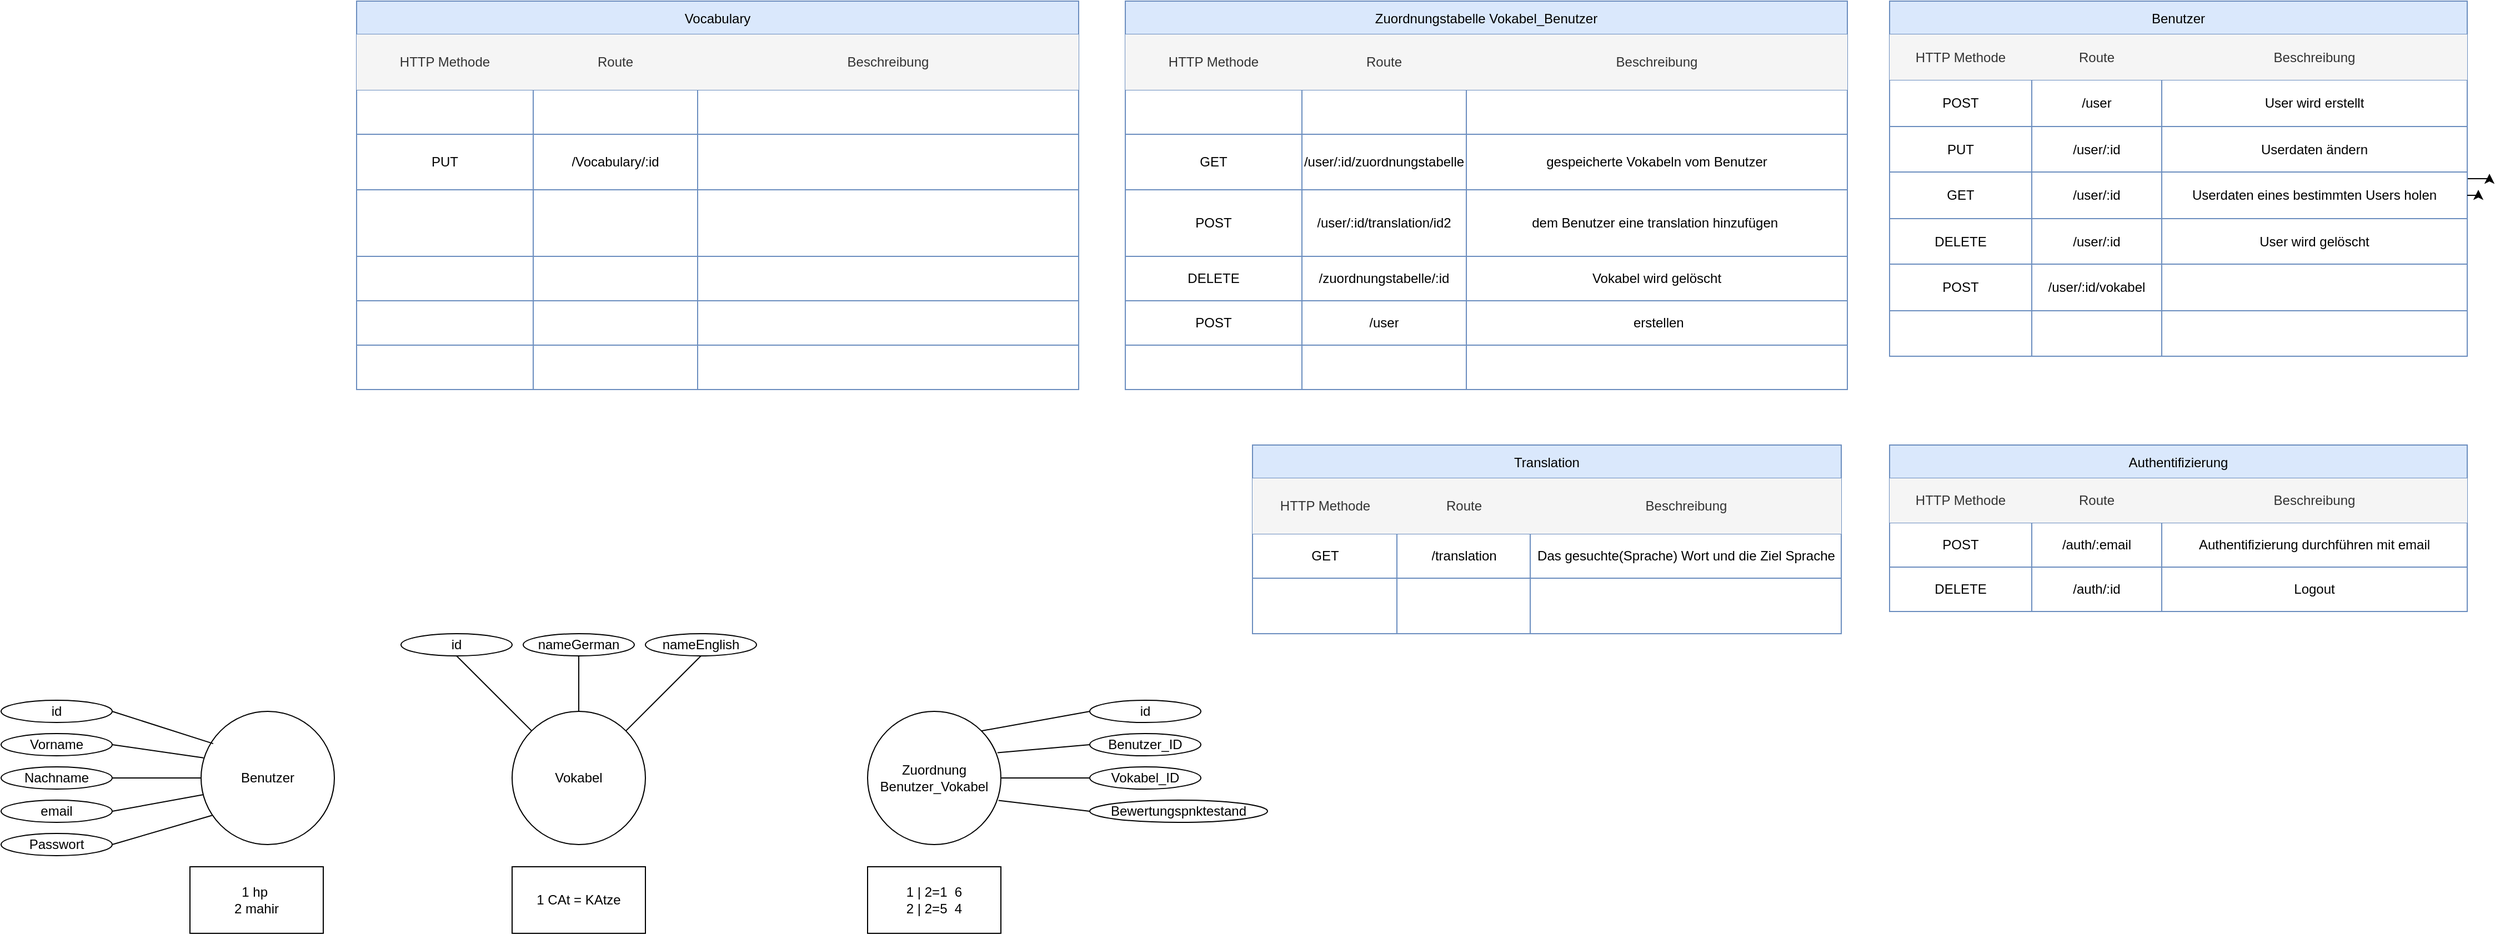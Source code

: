 <mxfile version="15.9.6" type="github"><diagram id="N6lsiD8oopJrpO06N1Q2" name="Page-1"><mxGraphModel dx="2934" dy="719" grid="1" gridSize="10" guides="1" tooltips="1" connect="1" arrows="1" fold="1" page="1" pageScale="1" pageWidth="827" pageHeight="1169" math="0" shadow="0"><root><mxCell id="0"/><mxCell id="1" parent="0"/><mxCell id="SOVXefjvVhWVXNpoaT12-111" style="edgeStyle=orthogonalEdgeStyle;rounded=0;orthogonalLoop=1;jettySize=auto;html=1;" edge="1" parent="1" source="SOVXefjvVhWVXNpoaT12-18"><mxGeometry relative="1" as="geometry"><mxPoint x="700" y="395" as="targetPoint"/></mxGeometry></mxCell><mxCell id="SOVXefjvVhWVXNpoaT12-18" value="Benutzer" style="shape=table;startSize=30;container=1;collapsible=0;childLayout=tableLayout;fillColor=#dae8fc;strokeColor=#6c8ebf;" vertex="1" parent="1"><mxGeometry x="160" y="240" width="520" height="320" as="geometry"/></mxCell><mxCell id="SOVXefjvVhWVXNpoaT12-19" value="" style="shape=partialRectangle;collapsible=0;dropTarget=0;pointerEvents=0;fillColor=none;top=0;left=0;bottom=0;right=0;points=[[0,0.5],[1,0.5]];portConstraint=eastwest;" vertex="1" parent="SOVXefjvVhWVXNpoaT12-18"><mxGeometry y="30" width="520" height="41" as="geometry"/></mxCell><mxCell id="SOVXefjvVhWVXNpoaT12-20" value="HTTP Methode" style="shape=partialRectangle;html=1;whiteSpace=wrap;connectable=0;overflow=hidden;fillColor=#f5f5f5;top=0;left=0;bottom=0;right=0;pointerEvents=1;fontColor=#333333;strokeColor=#666666;" vertex="1" parent="SOVXefjvVhWVXNpoaT12-19"><mxGeometry width="128" height="41" as="geometry"><mxRectangle width="128" height="41" as="alternateBounds"/></mxGeometry></mxCell><mxCell id="SOVXefjvVhWVXNpoaT12-21" value="Route" style="shape=partialRectangle;html=1;whiteSpace=wrap;connectable=0;overflow=hidden;fillColor=#f5f5f5;top=0;left=0;bottom=0;right=0;pointerEvents=1;fontColor=#333333;strokeColor=#666666;" vertex="1" parent="SOVXefjvVhWVXNpoaT12-19"><mxGeometry x="128" width="117" height="41" as="geometry"><mxRectangle width="117" height="41" as="alternateBounds"/></mxGeometry></mxCell><mxCell id="SOVXefjvVhWVXNpoaT12-22" value="Beschreibung" style="shape=partialRectangle;html=1;whiteSpace=wrap;connectable=0;overflow=hidden;fillColor=#f5f5f5;top=0;left=0;bottom=0;right=0;pointerEvents=1;fontColor=#333333;strokeColor=#666666;" vertex="1" parent="SOVXefjvVhWVXNpoaT12-19"><mxGeometry x="245" width="275" height="41" as="geometry"><mxRectangle width="275" height="41" as="alternateBounds"/></mxGeometry></mxCell><mxCell id="SOVXefjvVhWVXNpoaT12-23" value="" style="shape=partialRectangle;collapsible=0;dropTarget=0;pointerEvents=0;fillColor=none;top=0;left=0;bottom=0;right=0;points=[[0,0.5],[1,0.5]];portConstraint=eastwest;" vertex="1" parent="SOVXefjvVhWVXNpoaT12-18"><mxGeometry y="71" width="520" height="42" as="geometry"/></mxCell><mxCell id="SOVXefjvVhWVXNpoaT12-24" value="POST" style="shape=partialRectangle;html=1;whiteSpace=wrap;connectable=0;overflow=hidden;fillColor=none;top=0;left=0;bottom=0;right=0;pointerEvents=1;" vertex="1" parent="SOVXefjvVhWVXNpoaT12-23"><mxGeometry width="128" height="42" as="geometry"><mxRectangle width="128" height="42" as="alternateBounds"/></mxGeometry></mxCell><mxCell id="SOVXefjvVhWVXNpoaT12-25" value="/user" style="shape=partialRectangle;html=1;whiteSpace=wrap;connectable=0;overflow=hidden;fillColor=none;top=0;left=0;bottom=0;right=0;pointerEvents=1;" vertex="1" parent="SOVXefjvVhWVXNpoaT12-23"><mxGeometry x="128" width="117" height="42" as="geometry"><mxRectangle width="117" height="42" as="alternateBounds"/></mxGeometry></mxCell><mxCell id="SOVXefjvVhWVXNpoaT12-26" value="User wird erstellt" style="shape=partialRectangle;html=1;whiteSpace=wrap;connectable=0;overflow=hidden;fillColor=none;top=0;left=0;bottom=0;right=0;pointerEvents=1;" vertex="1" parent="SOVXefjvVhWVXNpoaT12-23"><mxGeometry x="245" width="275" height="42" as="geometry"><mxRectangle width="275" height="42" as="alternateBounds"/></mxGeometry></mxCell><mxCell id="SOVXefjvVhWVXNpoaT12-27" value="" style="shape=partialRectangle;collapsible=0;dropTarget=0;pointerEvents=0;fillColor=none;top=0;left=0;bottom=0;right=0;points=[[0,0.5],[1,0.5]];portConstraint=eastwest;" vertex="1" parent="SOVXefjvVhWVXNpoaT12-18"><mxGeometry y="113" width="520" height="41" as="geometry"/></mxCell><mxCell id="SOVXefjvVhWVXNpoaT12-28" value="PUT" style="shape=partialRectangle;html=1;whiteSpace=wrap;connectable=0;overflow=hidden;fillColor=none;top=0;left=0;bottom=0;right=0;pointerEvents=1;" vertex="1" parent="SOVXefjvVhWVXNpoaT12-27"><mxGeometry width="128" height="41" as="geometry"><mxRectangle width="128" height="41" as="alternateBounds"/></mxGeometry></mxCell><mxCell id="SOVXefjvVhWVXNpoaT12-29" value="/user/:id" style="shape=partialRectangle;html=1;whiteSpace=wrap;connectable=0;overflow=hidden;fillColor=none;top=0;left=0;bottom=0;right=0;pointerEvents=1;" vertex="1" parent="SOVXefjvVhWVXNpoaT12-27"><mxGeometry x="128" width="117" height="41" as="geometry"><mxRectangle width="117" height="41" as="alternateBounds"/></mxGeometry></mxCell><mxCell id="SOVXefjvVhWVXNpoaT12-30" value="Userdaten ändern" style="shape=partialRectangle;html=1;whiteSpace=wrap;connectable=0;overflow=hidden;fillColor=none;top=0;left=0;bottom=0;right=0;pointerEvents=1;" vertex="1" parent="SOVXefjvVhWVXNpoaT12-27"><mxGeometry x="245" width="275" height="41" as="geometry"><mxRectangle width="275" height="41" as="alternateBounds"/></mxGeometry></mxCell><mxCell id="SOVXefjvVhWVXNpoaT12-31" value="" style="shape=partialRectangle;collapsible=0;dropTarget=0;pointerEvents=0;fillColor=none;top=0;left=0;bottom=0;right=0;points=[[0,0.5],[1,0.5]];portConstraint=eastwest;" vertex="1" parent="SOVXefjvVhWVXNpoaT12-18"><mxGeometry y="154" width="520" height="42" as="geometry"/></mxCell><mxCell id="SOVXefjvVhWVXNpoaT12-32" value="GET" style="shape=partialRectangle;html=1;whiteSpace=wrap;connectable=0;overflow=hidden;fillColor=none;top=0;left=0;bottom=0;right=0;pointerEvents=1;" vertex="1" parent="SOVXefjvVhWVXNpoaT12-31"><mxGeometry width="128" height="42" as="geometry"><mxRectangle width="128" height="42" as="alternateBounds"/></mxGeometry></mxCell><mxCell id="SOVXefjvVhWVXNpoaT12-33" value="/user/:id" style="shape=partialRectangle;html=1;whiteSpace=wrap;connectable=0;overflow=hidden;fillColor=none;top=0;left=0;bottom=0;right=0;pointerEvents=1;" vertex="1" parent="SOVXefjvVhWVXNpoaT12-31"><mxGeometry x="128" width="117" height="42" as="geometry"><mxRectangle width="117" height="42" as="alternateBounds"/></mxGeometry></mxCell><mxCell id="SOVXefjvVhWVXNpoaT12-34" value="Userdaten eines bestimmten Users holen" style="shape=partialRectangle;html=1;whiteSpace=wrap;connectable=0;overflow=hidden;fillColor=none;top=0;left=0;bottom=0;right=0;pointerEvents=1;" vertex="1" parent="SOVXefjvVhWVXNpoaT12-31"><mxGeometry x="245" width="275" height="42" as="geometry"><mxRectangle width="275" height="42" as="alternateBounds"/></mxGeometry></mxCell><mxCell id="SOVXefjvVhWVXNpoaT12-35" value="" style="shape=partialRectangle;collapsible=0;dropTarget=0;pointerEvents=0;fillColor=none;top=0;left=0;bottom=0;right=0;points=[[0,0.5],[1,0.5]];portConstraint=eastwest;" vertex="1" parent="SOVXefjvVhWVXNpoaT12-18"><mxGeometry y="196" width="520" height="41" as="geometry"/></mxCell><mxCell id="SOVXefjvVhWVXNpoaT12-36" value="DELETE" style="shape=partialRectangle;html=1;whiteSpace=wrap;connectable=0;overflow=hidden;fillColor=none;top=0;left=0;bottom=0;right=0;pointerEvents=1;" vertex="1" parent="SOVXefjvVhWVXNpoaT12-35"><mxGeometry width="128" height="41" as="geometry"><mxRectangle width="128" height="41" as="alternateBounds"/></mxGeometry></mxCell><mxCell id="SOVXefjvVhWVXNpoaT12-37" value="/user/:id" style="shape=partialRectangle;html=1;whiteSpace=wrap;connectable=0;overflow=hidden;fillColor=none;top=0;left=0;bottom=0;right=0;pointerEvents=1;" vertex="1" parent="SOVXefjvVhWVXNpoaT12-35"><mxGeometry x="128" width="117" height="41" as="geometry"><mxRectangle width="117" height="41" as="alternateBounds"/></mxGeometry></mxCell><mxCell id="SOVXefjvVhWVXNpoaT12-38" value="User wird gelöscht" style="shape=partialRectangle;html=1;whiteSpace=wrap;connectable=0;overflow=hidden;fillColor=none;top=0;left=0;bottom=0;right=0;pointerEvents=1;" vertex="1" parent="SOVXefjvVhWVXNpoaT12-35"><mxGeometry x="245" width="275" height="41" as="geometry"><mxRectangle width="275" height="41" as="alternateBounds"/></mxGeometry></mxCell><mxCell id="SOVXefjvVhWVXNpoaT12-39" value="" style="shape=partialRectangle;collapsible=0;dropTarget=0;pointerEvents=0;fillColor=none;top=0;left=0;bottom=0;right=0;points=[[0,0.5],[1,0.5]];portConstraint=eastwest;" vertex="1" parent="SOVXefjvVhWVXNpoaT12-18"><mxGeometry y="237" width="520" height="42" as="geometry"/></mxCell><mxCell id="SOVXefjvVhWVXNpoaT12-40" value="POST" style="shape=partialRectangle;html=1;whiteSpace=wrap;connectable=0;overflow=hidden;fillColor=none;top=0;left=0;bottom=0;right=0;pointerEvents=1;" vertex="1" parent="SOVXefjvVhWVXNpoaT12-39"><mxGeometry width="128" height="42" as="geometry"><mxRectangle width="128" height="42" as="alternateBounds"/></mxGeometry></mxCell><mxCell id="SOVXefjvVhWVXNpoaT12-41" value="/user/:id/vokabel" style="shape=partialRectangle;html=1;whiteSpace=wrap;connectable=0;overflow=hidden;fillColor=none;top=0;left=0;bottom=0;right=0;pointerEvents=1;" vertex="1" parent="SOVXefjvVhWVXNpoaT12-39"><mxGeometry x="128" width="117" height="42" as="geometry"><mxRectangle width="117" height="42" as="alternateBounds"/></mxGeometry></mxCell><mxCell id="SOVXefjvVhWVXNpoaT12-42" value="" style="shape=partialRectangle;html=1;whiteSpace=wrap;connectable=0;overflow=hidden;fillColor=none;top=0;left=0;bottom=0;right=0;pointerEvents=1;" vertex="1" parent="SOVXefjvVhWVXNpoaT12-39"><mxGeometry x="245" width="275" height="42" as="geometry"><mxRectangle width="275" height="42" as="alternateBounds"/></mxGeometry></mxCell><mxCell id="SOVXefjvVhWVXNpoaT12-43" style="shape=partialRectangle;collapsible=0;dropTarget=0;pointerEvents=0;fillColor=none;top=0;left=0;bottom=0;right=0;points=[[0,0.5],[1,0.5]];portConstraint=eastwest;" vertex="1" parent="SOVXefjvVhWVXNpoaT12-18"><mxGeometry y="279" width="520" height="41" as="geometry"/></mxCell><mxCell id="SOVXefjvVhWVXNpoaT12-44" style="shape=partialRectangle;html=1;whiteSpace=wrap;connectable=0;overflow=hidden;fillColor=none;top=0;left=0;bottom=0;right=0;pointerEvents=1;" vertex="1" parent="SOVXefjvVhWVXNpoaT12-43"><mxGeometry width="128" height="41" as="geometry"><mxRectangle width="128" height="41" as="alternateBounds"/></mxGeometry></mxCell><mxCell id="SOVXefjvVhWVXNpoaT12-45" style="shape=partialRectangle;html=1;whiteSpace=wrap;connectable=0;overflow=hidden;fillColor=none;top=0;left=0;bottom=0;right=0;pointerEvents=1;" vertex="1" parent="SOVXefjvVhWVXNpoaT12-43"><mxGeometry x="128" width="117" height="41" as="geometry"><mxRectangle width="117" height="41" as="alternateBounds"/></mxGeometry></mxCell><mxCell id="SOVXefjvVhWVXNpoaT12-46" style="shape=partialRectangle;html=1;whiteSpace=wrap;connectable=0;overflow=hidden;fillColor=none;top=0;left=0;bottom=0;right=0;pointerEvents=1;" vertex="1" parent="SOVXefjvVhWVXNpoaT12-43"><mxGeometry x="245" width="275" height="41" as="geometry"><mxRectangle width="275" height="41" as="alternateBounds"/></mxGeometry></mxCell><mxCell id="SOVXefjvVhWVXNpoaT12-110" style="edgeStyle=orthogonalEdgeStyle;rounded=0;orthogonalLoop=1;jettySize=auto;html=1;exitX=1;exitY=0.5;exitDx=0;exitDy=0;" edge="1" parent="SOVXefjvVhWVXNpoaT12-18" source="SOVXefjvVhWVXNpoaT12-31"><mxGeometry relative="1" as="geometry"><mxPoint x="530" y="170" as="targetPoint"/></mxGeometry></mxCell><mxCell id="SOVXefjvVhWVXNpoaT12-47" value="Zuordnungstabelle Vokabel_Benutzer" style="shape=table;startSize=30;container=1;collapsible=0;childLayout=tableLayout;fillColor=#dae8fc;strokeColor=#6c8ebf;" vertex="1" parent="1"><mxGeometry x="-528" y="240" width="650" height="350" as="geometry"/></mxCell><mxCell id="SOVXefjvVhWVXNpoaT12-48" value="" style="shape=partialRectangle;collapsible=0;dropTarget=0;pointerEvents=0;fillColor=none;top=0;left=0;bottom=0;right=0;points=[[0,0.5],[1,0.5]];portConstraint=eastwest;" vertex="1" parent="SOVXefjvVhWVXNpoaT12-47"><mxGeometry y="30" width="650" height="50" as="geometry"/></mxCell><mxCell id="SOVXefjvVhWVXNpoaT12-49" value="HTTP Methode" style="shape=partialRectangle;html=1;whiteSpace=wrap;connectable=0;overflow=hidden;fillColor=#f5f5f5;top=0;left=0;bottom=0;right=0;pointerEvents=1;fontColor=#333333;strokeColor=#666666;" vertex="1" parent="SOVXefjvVhWVXNpoaT12-48"><mxGeometry width="159" height="50" as="geometry"><mxRectangle width="159" height="50" as="alternateBounds"/></mxGeometry></mxCell><mxCell id="SOVXefjvVhWVXNpoaT12-50" value="Route" style="shape=partialRectangle;html=1;whiteSpace=wrap;connectable=0;overflow=hidden;fillColor=#f5f5f5;top=0;left=0;bottom=0;right=0;pointerEvents=1;fontColor=#333333;strokeColor=#666666;" vertex="1" parent="SOVXefjvVhWVXNpoaT12-48"><mxGeometry x="159" width="148" height="50" as="geometry"><mxRectangle width="148" height="50" as="alternateBounds"/></mxGeometry></mxCell><mxCell id="SOVXefjvVhWVXNpoaT12-51" value="Beschreibung" style="shape=partialRectangle;html=1;whiteSpace=wrap;connectable=0;overflow=hidden;fillColor=#f5f5f5;top=0;left=0;bottom=0;right=0;pointerEvents=1;fontColor=#333333;strokeColor=#666666;" vertex="1" parent="SOVXefjvVhWVXNpoaT12-48"><mxGeometry x="307" width="343" height="50" as="geometry"><mxRectangle width="343" height="50" as="alternateBounds"/></mxGeometry></mxCell><mxCell id="SOVXefjvVhWVXNpoaT12-52" value="" style="shape=partialRectangle;collapsible=0;dropTarget=0;pointerEvents=0;fillColor=none;top=0;left=0;bottom=0;right=0;points=[[0,0.5],[1,0.5]];portConstraint=eastwest;" vertex="1" parent="SOVXefjvVhWVXNpoaT12-47"><mxGeometry y="80" width="650" height="40" as="geometry"/></mxCell><mxCell id="SOVXefjvVhWVXNpoaT12-53" value="" style="shape=partialRectangle;html=1;whiteSpace=wrap;connectable=0;overflow=hidden;fillColor=none;top=0;left=0;bottom=0;right=0;pointerEvents=1;" vertex="1" parent="SOVXefjvVhWVXNpoaT12-52"><mxGeometry width="159" height="40" as="geometry"><mxRectangle width="159" height="40" as="alternateBounds"/></mxGeometry></mxCell><mxCell id="SOVXefjvVhWVXNpoaT12-54" value="" style="shape=partialRectangle;html=1;whiteSpace=wrap;connectable=0;overflow=hidden;fillColor=none;top=0;left=0;bottom=0;right=0;pointerEvents=1;" vertex="1" parent="SOVXefjvVhWVXNpoaT12-52"><mxGeometry x="159" width="148" height="40" as="geometry"><mxRectangle width="148" height="40" as="alternateBounds"/></mxGeometry></mxCell><mxCell id="SOVXefjvVhWVXNpoaT12-55" value="" style="shape=partialRectangle;html=1;whiteSpace=wrap;connectable=0;overflow=hidden;fillColor=none;top=0;left=0;bottom=0;right=0;pointerEvents=1;" vertex="1" parent="SOVXefjvVhWVXNpoaT12-52"><mxGeometry x="307" width="343" height="40" as="geometry"><mxRectangle width="343" height="40" as="alternateBounds"/></mxGeometry></mxCell><mxCell id="SOVXefjvVhWVXNpoaT12-56" value="" style="shape=partialRectangle;collapsible=0;dropTarget=0;pointerEvents=0;fillColor=none;top=0;left=0;bottom=0;right=0;points=[[0,0.5],[1,0.5]];portConstraint=eastwest;" vertex="1" parent="SOVXefjvVhWVXNpoaT12-47"><mxGeometry y="120" width="650" height="50" as="geometry"/></mxCell><mxCell id="SOVXefjvVhWVXNpoaT12-57" value="GET" style="shape=partialRectangle;html=1;whiteSpace=wrap;connectable=0;overflow=hidden;fillColor=none;top=0;left=0;bottom=0;right=0;pointerEvents=1;" vertex="1" parent="SOVXefjvVhWVXNpoaT12-56"><mxGeometry width="159" height="50" as="geometry"><mxRectangle width="159" height="50" as="alternateBounds"/></mxGeometry></mxCell><mxCell id="SOVXefjvVhWVXNpoaT12-58" value="/user/:id/zuordnungstabelle" style="shape=partialRectangle;html=1;whiteSpace=wrap;connectable=0;overflow=hidden;fillColor=none;top=0;left=0;bottom=0;right=0;pointerEvents=1;" vertex="1" parent="SOVXefjvVhWVXNpoaT12-56"><mxGeometry x="159" width="148" height="50" as="geometry"><mxRectangle width="148" height="50" as="alternateBounds"/></mxGeometry></mxCell><mxCell id="SOVXefjvVhWVXNpoaT12-59" value="gespeicherte Vokabeln vom Benutzer" style="shape=partialRectangle;html=1;whiteSpace=wrap;connectable=0;overflow=hidden;fillColor=none;top=0;left=0;bottom=0;right=0;pointerEvents=1;" vertex="1" parent="SOVXefjvVhWVXNpoaT12-56"><mxGeometry x="307" width="343" height="50" as="geometry"><mxRectangle width="343" height="50" as="alternateBounds"/></mxGeometry></mxCell><mxCell id="SOVXefjvVhWVXNpoaT12-60" value="" style="shape=partialRectangle;collapsible=0;dropTarget=0;pointerEvents=0;fillColor=none;top=0;left=0;bottom=0;right=0;points=[[0,0.5],[1,0.5]];portConstraint=eastwest;" vertex="1" parent="SOVXefjvVhWVXNpoaT12-47"><mxGeometry y="170" width="650" height="60" as="geometry"/></mxCell><mxCell id="SOVXefjvVhWVXNpoaT12-61" value="POST" style="shape=partialRectangle;html=1;whiteSpace=wrap;connectable=0;overflow=hidden;fillColor=none;top=0;left=0;bottom=0;right=0;pointerEvents=1;" vertex="1" parent="SOVXefjvVhWVXNpoaT12-60"><mxGeometry width="159" height="60" as="geometry"><mxRectangle width="159" height="60" as="alternateBounds"/></mxGeometry></mxCell><mxCell id="SOVXefjvVhWVXNpoaT12-62" value="/user/:id/translation/id2" style="shape=partialRectangle;html=1;whiteSpace=wrap;connectable=0;overflow=hidden;fillColor=none;top=0;left=0;bottom=0;right=0;pointerEvents=1;" vertex="1" parent="SOVXefjvVhWVXNpoaT12-60"><mxGeometry x="159" width="148" height="60" as="geometry"><mxRectangle width="148" height="60" as="alternateBounds"/></mxGeometry></mxCell><mxCell id="SOVXefjvVhWVXNpoaT12-63" value="dem Benutzer eine translation hinzufügen&amp;nbsp;" style="shape=partialRectangle;html=1;whiteSpace=wrap;connectable=0;overflow=hidden;fillColor=none;top=0;left=0;bottom=0;right=0;pointerEvents=1;" vertex="1" parent="SOVXefjvVhWVXNpoaT12-60"><mxGeometry x="307" width="343" height="60" as="geometry"><mxRectangle width="343" height="60" as="alternateBounds"/></mxGeometry></mxCell><mxCell id="SOVXefjvVhWVXNpoaT12-64" value="" style="shape=partialRectangle;collapsible=0;dropTarget=0;pointerEvents=0;fillColor=none;top=0;left=0;bottom=0;right=0;points=[[0,0.5],[1,0.5]];portConstraint=eastwest;" vertex="1" parent="SOVXefjvVhWVXNpoaT12-47"><mxGeometry y="230" width="650" height="40" as="geometry"/></mxCell><mxCell id="SOVXefjvVhWVXNpoaT12-65" value="DELETE" style="shape=partialRectangle;html=1;whiteSpace=wrap;connectable=0;overflow=hidden;fillColor=none;top=0;left=0;bottom=0;right=0;pointerEvents=1;" vertex="1" parent="SOVXefjvVhWVXNpoaT12-64"><mxGeometry width="159" height="40" as="geometry"><mxRectangle width="159" height="40" as="alternateBounds"/></mxGeometry></mxCell><mxCell id="SOVXefjvVhWVXNpoaT12-66" value="/zuordnungstabelle/:id" style="shape=partialRectangle;html=1;whiteSpace=wrap;connectable=0;overflow=hidden;fillColor=none;top=0;left=0;bottom=0;right=0;pointerEvents=1;" vertex="1" parent="SOVXefjvVhWVXNpoaT12-64"><mxGeometry x="159" width="148" height="40" as="geometry"><mxRectangle width="148" height="40" as="alternateBounds"/></mxGeometry></mxCell><mxCell id="SOVXefjvVhWVXNpoaT12-67" value="Vokabel wird gelöscht" style="shape=partialRectangle;html=1;whiteSpace=wrap;connectable=0;overflow=hidden;fillColor=none;top=0;left=0;bottom=0;right=0;pointerEvents=1;" vertex="1" parent="SOVXefjvVhWVXNpoaT12-64"><mxGeometry x="307" width="343" height="40" as="geometry"><mxRectangle width="343" height="40" as="alternateBounds"/></mxGeometry></mxCell><mxCell id="SOVXefjvVhWVXNpoaT12-68" value="" style="shape=partialRectangle;collapsible=0;dropTarget=0;pointerEvents=0;fillColor=none;top=0;left=0;bottom=0;right=0;points=[[0,0.5],[1,0.5]];portConstraint=eastwest;" vertex="1" parent="SOVXefjvVhWVXNpoaT12-47"><mxGeometry y="270" width="650" height="40" as="geometry"/></mxCell><mxCell id="SOVXefjvVhWVXNpoaT12-69" value="POST" style="shape=partialRectangle;html=1;whiteSpace=wrap;connectable=0;overflow=hidden;fillColor=none;top=0;left=0;bottom=0;right=0;pointerEvents=1;" vertex="1" parent="SOVXefjvVhWVXNpoaT12-68"><mxGeometry width="159" height="40" as="geometry"><mxRectangle width="159" height="40" as="alternateBounds"/></mxGeometry></mxCell><mxCell id="SOVXefjvVhWVXNpoaT12-70" value="/user" style="shape=partialRectangle;html=1;whiteSpace=wrap;connectable=0;overflow=hidden;fillColor=none;top=0;left=0;bottom=0;right=0;pointerEvents=1;" vertex="1" parent="SOVXefjvVhWVXNpoaT12-68"><mxGeometry x="159" width="148" height="40" as="geometry"><mxRectangle width="148" height="40" as="alternateBounds"/></mxGeometry></mxCell><mxCell id="SOVXefjvVhWVXNpoaT12-71" value="&amp;nbsp;erstellen" style="shape=partialRectangle;html=1;whiteSpace=wrap;connectable=0;overflow=hidden;fillColor=none;top=0;left=0;bottom=0;right=0;pointerEvents=1;" vertex="1" parent="SOVXefjvVhWVXNpoaT12-68"><mxGeometry x="307" width="343" height="40" as="geometry"><mxRectangle width="343" height="40" as="alternateBounds"/></mxGeometry></mxCell><mxCell id="SOVXefjvVhWVXNpoaT12-72" style="shape=partialRectangle;collapsible=0;dropTarget=0;pointerEvents=0;fillColor=none;top=0;left=0;bottom=0;right=0;points=[[0,0.5],[1,0.5]];portConstraint=eastwest;" vertex="1" parent="SOVXefjvVhWVXNpoaT12-47"><mxGeometry y="310" width="650" height="40" as="geometry"/></mxCell><mxCell id="SOVXefjvVhWVXNpoaT12-73" style="shape=partialRectangle;html=1;whiteSpace=wrap;connectable=0;overflow=hidden;fillColor=none;top=0;left=0;bottom=0;right=0;pointerEvents=1;" vertex="1" parent="SOVXefjvVhWVXNpoaT12-72"><mxGeometry width="159" height="40" as="geometry"><mxRectangle width="159" height="40" as="alternateBounds"/></mxGeometry></mxCell><mxCell id="SOVXefjvVhWVXNpoaT12-74" style="shape=partialRectangle;html=1;whiteSpace=wrap;connectable=0;overflow=hidden;fillColor=none;top=0;left=0;bottom=0;right=0;pointerEvents=1;" vertex="1" parent="SOVXefjvVhWVXNpoaT12-72"><mxGeometry x="159" width="148" height="40" as="geometry"><mxRectangle width="148" height="40" as="alternateBounds"/></mxGeometry></mxCell><mxCell id="SOVXefjvVhWVXNpoaT12-75" style="shape=partialRectangle;html=1;whiteSpace=wrap;connectable=0;overflow=hidden;fillColor=none;top=0;left=0;bottom=0;right=0;pointerEvents=1;" vertex="1" parent="SOVXefjvVhWVXNpoaT12-72"><mxGeometry x="307" width="343" height="40" as="geometry"><mxRectangle width="343" height="40" as="alternateBounds"/></mxGeometry></mxCell><mxCell id="SOVXefjvVhWVXNpoaT12-81" value="Authentifizierung" style="shape=table;startSize=30;container=1;collapsible=0;childLayout=tableLayout;fillColor=#dae8fc;strokeColor=#6c8ebf;" vertex="1" parent="1"><mxGeometry x="160" y="640" width="520" height="150" as="geometry"/></mxCell><mxCell id="SOVXefjvVhWVXNpoaT12-82" value="" style="shape=partialRectangle;collapsible=0;dropTarget=0;pointerEvents=0;fillColor=none;top=0;left=0;bottom=0;right=0;points=[[0,0.5],[1,0.5]];portConstraint=eastwest;" vertex="1" parent="SOVXefjvVhWVXNpoaT12-81"><mxGeometry y="30" width="520" height="40" as="geometry"/></mxCell><mxCell id="SOVXefjvVhWVXNpoaT12-83" value="HTTP Methode" style="shape=partialRectangle;html=1;whiteSpace=wrap;connectable=0;overflow=hidden;fillColor=#f5f5f5;top=0;left=0;bottom=0;right=0;pointerEvents=1;fontColor=#333333;strokeColor=#666666;" vertex="1" parent="SOVXefjvVhWVXNpoaT12-82"><mxGeometry width="128" height="40" as="geometry"><mxRectangle width="128" height="40" as="alternateBounds"/></mxGeometry></mxCell><mxCell id="SOVXefjvVhWVXNpoaT12-84" value="Route" style="shape=partialRectangle;html=1;whiteSpace=wrap;connectable=0;overflow=hidden;fillColor=#f5f5f5;top=0;left=0;bottom=0;right=0;pointerEvents=1;fontColor=#333333;strokeColor=#666666;" vertex="1" parent="SOVXefjvVhWVXNpoaT12-82"><mxGeometry x="128" width="117" height="40" as="geometry"><mxRectangle width="117" height="40" as="alternateBounds"/></mxGeometry></mxCell><mxCell id="SOVXefjvVhWVXNpoaT12-85" value="Beschreibung" style="shape=partialRectangle;html=1;whiteSpace=wrap;connectable=0;overflow=hidden;fillColor=#f5f5f5;top=0;left=0;bottom=0;right=0;pointerEvents=1;fontColor=#333333;strokeColor=#666666;" vertex="1" parent="SOVXefjvVhWVXNpoaT12-82"><mxGeometry x="245" width="275" height="40" as="geometry"><mxRectangle width="275" height="40" as="alternateBounds"/></mxGeometry></mxCell><mxCell id="SOVXefjvVhWVXNpoaT12-86" value="" style="shape=partialRectangle;collapsible=0;dropTarget=0;pointerEvents=0;fillColor=none;top=0;left=0;bottom=0;right=0;points=[[0,0.5],[1,0.5]];portConstraint=eastwest;" vertex="1" parent="SOVXefjvVhWVXNpoaT12-81"><mxGeometry y="70" width="520" height="40" as="geometry"/></mxCell><mxCell id="SOVXefjvVhWVXNpoaT12-87" value="POST" style="shape=partialRectangle;html=1;whiteSpace=wrap;connectable=0;overflow=hidden;fillColor=none;top=0;left=0;bottom=0;right=0;pointerEvents=1;" vertex="1" parent="SOVXefjvVhWVXNpoaT12-86"><mxGeometry width="128" height="40" as="geometry"><mxRectangle width="128" height="40" as="alternateBounds"/></mxGeometry></mxCell><mxCell id="SOVXefjvVhWVXNpoaT12-88" value="/auth/:email" style="shape=partialRectangle;html=1;whiteSpace=wrap;connectable=0;overflow=hidden;fillColor=none;top=0;left=0;bottom=0;right=0;pointerEvents=1;" vertex="1" parent="SOVXefjvVhWVXNpoaT12-86"><mxGeometry x="128" width="117" height="40" as="geometry"><mxRectangle width="117" height="40" as="alternateBounds"/></mxGeometry></mxCell><mxCell id="SOVXefjvVhWVXNpoaT12-89" value="Authentifizierung durchführen mit email" style="shape=partialRectangle;html=1;whiteSpace=wrap;connectable=0;overflow=hidden;fillColor=none;top=0;left=0;bottom=0;right=0;pointerEvents=1;" vertex="1" parent="SOVXefjvVhWVXNpoaT12-86"><mxGeometry x="245" width="275" height="40" as="geometry"><mxRectangle width="275" height="40" as="alternateBounds"/></mxGeometry></mxCell><mxCell id="SOVXefjvVhWVXNpoaT12-90" value="" style="shape=partialRectangle;collapsible=0;dropTarget=0;pointerEvents=0;fillColor=none;top=0;left=0;bottom=0;right=0;points=[[0,0.5],[1,0.5]];portConstraint=eastwest;" vertex="1" parent="SOVXefjvVhWVXNpoaT12-81"><mxGeometry y="110" width="520" height="40" as="geometry"/></mxCell><mxCell id="SOVXefjvVhWVXNpoaT12-91" value="DELETE" style="shape=partialRectangle;html=1;whiteSpace=wrap;connectable=0;overflow=hidden;fillColor=none;top=0;left=0;bottom=0;right=0;pointerEvents=1;" vertex="1" parent="SOVXefjvVhWVXNpoaT12-90"><mxGeometry width="128" height="40" as="geometry"><mxRectangle width="128" height="40" as="alternateBounds"/></mxGeometry></mxCell><mxCell id="SOVXefjvVhWVXNpoaT12-92" value="/auth/:id" style="shape=partialRectangle;html=1;whiteSpace=wrap;connectable=0;overflow=hidden;fillColor=none;top=0;left=0;bottom=0;right=0;pointerEvents=1;" vertex="1" parent="SOVXefjvVhWVXNpoaT12-90"><mxGeometry x="128" width="117" height="40" as="geometry"><mxRectangle width="117" height="40" as="alternateBounds"/></mxGeometry></mxCell><mxCell id="SOVXefjvVhWVXNpoaT12-93" value="Logout" style="shape=partialRectangle;html=1;whiteSpace=wrap;connectable=0;overflow=hidden;fillColor=none;top=0;left=0;bottom=0;right=0;pointerEvents=1;" vertex="1" parent="SOVXefjvVhWVXNpoaT12-90"><mxGeometry x="245" width="275" height="40" as="geometry"><mxRectangle width="275" height="40" as="alternateBounds"/></mxGeometry></mxCell><mxCell id="SOVXefjvVhWVXNpoaT12-112" value="Translation" style="shape=table;startSize=30;container=1;collapsible=0;childLayout=tableLayout;fillColor=#dae8fc;strokeColor=#6c8ebf;" vertex="1" parent="1"><mxGeometry x="-413.5" y="640" width="530" height="170" as="geometry"/></mxCell><mxCell id="SOVXefjvVhWVXNpoaT12-113" value="" style="shape=partialRectangle;collapsible=0;dropTarget=0;pointerEvents=0;fillColor=none;top=0;left=0;bottom=0;right=0;points=[[0,0.5],[1,0.5]];portConstraint=eastwest;" vertex="1" parent="SOVXefjvVhWVXNpoaT12-112"><mxGeometry y="30" width="530" height="50" as="geometry"/></mxCell><mxCell id="SOVXefjvVhWVXNpoaT12-114" value="HTTP Methode" style="shape=partialRectangle;html=1;whiteSpace=wrap;connectable=0;overflow=hidden;fillColor=#f5f5f5;top=0;left=0;bottom=0;right=0;pointerEvents=1;fontColor=#333333;strokeColor=#666666;" vertex="1" parent="SOVXefjvVhWVXNpoaT12-113"><mxGeometry width="130" height="50" as="geometry"><mxRectangle width="130" height="50" as="alternateBounds"/></mxGeometry></mxCell><mxCell id="SOVXefjvVhWVXNpoaT12-115" value="Route" style="shape=partialRectangle;html=1;whiteSpace=wrap;connectable=0;overflow=hidden;fillColor=#f5f5f5;top=0;left=0;bottom=0;right=0;pointerEvents=1;fontColor=#333333;strokeColor=#666666;" vertex="1" parent="SOVXefjvVhWVXNpoaT12-113"><mxGeometry x="130" width="120" height="50" as="geometry"><mxRectangle width="120" height="50" as="alternateBounds"/></mxGeometry></mxCell><mxCell id="SOVXefjvVhWVXNpoaT12-116" value="Beschreibung" style="shape=partialRectangle;html=1;whiteSpace=wrap;connectable=0;overflow=hidden;fillColor=#f5f5f5;top=0;left=0;bottom=0;right=0;pointerEvents=1;fontColor=#333333;strokeColor=#666666;" vertex="1" parent="SOVXefjvVhWVXNpoaT12-113"><mxGeometry x="250" width="280" height="50" as="geometry"><mxRectangle width="280" height="50" as="alternateBounds"/></mxGeometry></mxCell><mxCell id="SOVXefjvVhWVXNpoaT12-117" value="" style="shape=partialRectangle;collapsible=0;dropTarget=0;pointerEvents=0;fillColor=none;top=0;left=0;bottom=0;right=0;points=[[0,0.5],[1,0.5]];portConstraint=eastwest;" vertex="1" parent="SOVXefjvVhWVXNpoaT12-112"><mxGeometry y="80" width="530" height="40" as="geometry"/></mxCell><mxCell id="SOVXefjvVhWVXNpoaT12-118" value="GET" style="shape=partialRectangle;html=1;whiteSpace=wrap;connectable=0;overflow=hidden;fillColor=none;top=0;left=0;bottom=0;right=0;pointerEvents=1;" vertex="1" parent="SOVXefjvVhWVXNpoaT12-117"><mxGeometry width="130" height="40" as="geometry"><mxRectangle width="130" height="40" as="alternateBounds"/></mxGeometry></mxCell><mxCell id="SOVXefjvVhWVXNpoaT12-119" value="/translation" style="shape=partialRectangle;html=1;whiteSpace=wrap;connectable=0;overflow=hidden;fillColor=none;top=0;left=0;bottom=0;right=0;pointerEvents=1;" vertex="1" parent="SOVXefjvVhWVXNpoaT12-117"><mxGeometry x="130" width="120" height="40" as="geometry"><mxRectangle width="120" height="40" as="alternateBounds"/></mxGeometry></mxCell><mxCell id="SOVXefjvVhWVXNpoaT12-120" value="Das gesuchte(Sprache) Wort und die Ziel Sprache" style="shape=partialRectangle;html=1;whiteSpace=wrap;connectable=0;overflow=hidden;fillColor=none;top=0;left=0;bottom=0;right=0;pointerEvents=1;" vertex="1" parent="SOVXefjvVhWVXNpoaT12-117"><mxGeometry x="250" width="280" height="40" as="geometry"><mxRectangle width="280" height="40" as="alternateBounds"/></mxGeometry></mxCell><mxCell id="SOVXefjvVhWVXNpoaT12-121" value="" style="shape=partialRectangle;collapsible=0;dropTarget=0;pointerEvents=0;fillColor=none;top=0;left=0;bottom=0;right=0;points=[[0,0.5],[1,0.5]];portConstraint=eastwest;" vertex="1" parent="SOVXefjvVhWVXNpoaT12-112"><mxGeometry y="120" width="530" height="50" as="geometry"/></mxCell><mxCell id="SOVXefjvVhWVXNpoaT12-122" value="" style="shape=partialRectangle;html=1;whiteSpace=wrap;connectable=0;overflow=hidden;fillColor=none;top=0;left=0;bottom=0;right=0;pointerEvents=1;" vertex="1" parent="SOVXefjvVhWVXNpoaT12-121"><mxGeometry width="130" height="50" as="geometry"><mxRectangle width="130" height="50" as="alternateBounds"/></mxGeometry></mxCell><mxCell id="SOVXefjvVhWVXNpoaT12-123" value="" style="shape=partialRectangle;html=1;whiteSpace=wrap;connectable=0;overflow=hidden;fillColor=none;top=0;left=0;bottom=0;right=0;pointerEvents=1;" vertex="1" parent="SOVXefjvVhWVXNpoaT12-121"><mxGeometry x="130" width="120" height="50" as="geometry"><mxRectangle width="120" height="50" as="alternateBounds"/></mxGeometry></mxCell><mxCell id="SOVXefjvVhWVXNpoaT12-124" value="" style="shape=partialRectangle;html=1;whiteSpace=wrap;connectable=0;overflow=hidden;fillColor=none;top=0;left=0;bottom=0;right=0;pointerEvents=1;" vertex="1" parent="SOVXefjvVhWVXNpoaT12-121"><mxGeometry x="250" width="280" height="50" as="geometry"><mxRectangle width="280" height="50" as="alternateBounds"/></mxGeometry></mxCell><mxCell id="SOVXefjvVhWVXNpoaT12-141" value="Vocabulary" style="shape=table;startSize=30;container=1;collapsible=0;childLayout=tableLayout;fillColor=#dae8fc;strokeColor=#6c8ebf;" vertex="1" parent="1"><mxGeometry x="-1220" y="240" width="650" height="350" as="geometry"/></mxCell><mxCell id="SOVXefjvVhWVXNpoaT12-142" value="" style="shape=partialRectangle;collapsible=0;dropTarget=0;pointerEvents=0;fillColor=none;top=0;left=0;bottom=0;right=0;points=[[0,0.5],[1,0.5]];portConstraint=eastwest;" vertex="1" parent="SOVXefjvVhWVXNpoaT12-141"><mxGeometry y="30" width="650" height="50" as="geometry"/></mxCell><mxCell id="SOVXefjvVhWVXNpoaT12-143" value="HTTP Methode" style="shape=partialRectangle;html=1;whiteSpace=wrap;connectable=0;overflow=hidden;fillColor=#f5f5f5;top=0;left=0;bottom=0;right=0;pointerEvents=1;fontColor=#333333;strokeColor=#666666;" vertex="1" parent="SOVXefjvVhWVXNpoaT12-142"><mxGeometry width="159" height="50" as="geometry"><mxRectangle width="159" height="50" as="alternateBounds"/></mxGeometry></mxCell><mxCell id="SOVXefjvVhWVXNpoaT12-144" value="Route" style="shape=partialRectangle;html=1;whiteSpace=wrap;connectable=0;overflow=hidden;fillColor=#f5f5f5;top=0;left=0;bottom=0;right=0;pointerEvents=1;fontColor=#333333;strokeColor=#666666;" vertex="1" parent="SOVXefjvVhWVXNpoaT12-142"><mxGeometry x="159" width="148" height="50" as="geometry"><mxRectangle width="148" height="50" as="alternateBounds"/></mxGeometry></mxCell><mxCell id="SOVXefjvVhWVXNpoaT12-145" value="Beschreibung" style="shape=partialRectangle;html=1;whiteSpace=wrap;connectable=0;overflow=hidden;fillColor=#f5f5f5;top=0;left=0;bottom=0;right=0;pointerEvents=1;fontColor=#333333;strokeColor=#666666;" vertex="1" parent="SOVXefjvVhWVXNpoaT12-142"><mxGeometry x="307" width="343" height="50" as="geometry"><mxRectangle width="343" height="50" as="alternateBounds"/></mxGeometry></mxCell><mxCell id="SOVXefjvVhWVXNpoaT12-146" value="" style="shape=partialRectangle;collapsible=0;dropTarget=0;pointerEvents=0;fillColor=none;top=0;left=0;bottom=0;right=0;points=[[0,0.5],[1,0.5]];portConstraint=eastwest;" vertex="1" parent="SOVXefjvVhWVXNpoaT12-141"><mxGeometry y="80" width="650" height="40" as="geometry"/></mxCell><mxCell id="SOVXefjvVhWVXNpoaT12-147" value="" style="shape=partialRectangle;html=1;whiteSpace=wrap;connectable=0;overflow=hidden;fillColor=none;top=0;left=0;bottom=0;right=0;pointerEvents=1;" vertex="1" parent="SOVXefjvVhWVXNpoaT12-146"><mxGeometry width="159" height="40" as="geometry"><mxRectangle width="159" height="40" as="alternateBounds"/></mxGeometry></mxCell><mxCell id="SOVXefjvVhWVXNpoaT12-148" value="" style="shape=partialRectangle;html=1;whiteSpace=wrap;connectable=0;overflow=hidden;fillColor=none;top=0;left=0;bottom=0;right=0;pointerEvents=1;" vertex="1" parent="SOVXefjvVhWVXNpoaT12-146"><mxGeometry x="159" width="148" height="40" as="geometry"><mxRectangle width="148" height="40" as="alternateBounds"/></mxGeometry></mxCell><mxCell id="SOVXefjvVhWVXNpoaT12-149" value="" style="shape=partialRectangle;html=1;whiteSpace=wrap;connectable=0;overflow=hidden;fillColor=none;top=0;left=0;bottom=0;right=0;pointerEvents=1;" vertex="1" parent="SOVXefjvVhWVXNpoaT12-146"><mxGeometry x="307" width="343" height="40" as="geometry"><mxRectangle width="343" height="40" as="alternateBounds"/></mxGeometry></mxCell><mxCell id="SOVXefjvVhWVXNpoaT12-150" value="" style="shape=partialRectangle;collapsible=0;dropTarget=0;pointerEvents=0;fillColor=none;top=0;left=0;bottom=0;right=0;points=[[0,0.5],[1,0.5]];portConstraint=eastwest;" vertex="1" parent="SOVXefjvVhWVXNpoaT12-141"><mxGeometry y="120" width="650" height="50" as="geometry"/></mxCell><mxCell id="SOVXefjvVhWVXNpoaT12-151" value="PUT" style="shape=partialRectangle;html=1;whiteSpace=wrap;connectable=0;overflow=hidden;fillColor=none;top=0;left=0;bottom=0;right=0;pointerEvents=1;" vertex="1" parent="SOVXefjvVhWVXNpoaT12-150"><mxGeometry width="159" height="50" as="geometry"><mxRectangle width="159" height="50" as="alternateBounds"/></mxGeometry></mxCell><mxCell id="SOVXefjvVhWVXNpoaT12-152" value="/Vocabulary/:id" style="shape=partialRectangle;html=1;whiteSpace=wrap;connectable=0;overflow=hidden;fillColor=none;top=0;left=0;bottom=0;right=0;pointerEvents=1;" vertex="1" parent="SOVXefjvVhWVXNpoaT12-150"><mxGeometry x="159" width="148" height="50" as="geometry"><mxRectangle width="148" height="50" as="alternateBounds"/></mxGeometry></mxCell><mxCell id="SOVXefjvVhWVXNpoaT12-153" value="" style="shape=partialRectangle;html=1;whiteSpace=wrap;connectable=0;overflow=hidden;fillColor=none;top=0;left=0;bottom=0;right=0;pointerEvents=1;" vertex="1" parent="SOVXefjvVhWVXNpoaT12-150"><mxGeometry x="307" width="343" height="50" as="geometry"><mxRectangle width="343" height="50" as="alternateBounds"/></mxGeometry></mxCell><mxCell id="SOVXefjvVhWVXNpoaT12-154" value="" style="shape=partialRectangle;collapsible=0;dropTarget=0;pointerEvents=0;fillColor=none;top=0;left=0;bottom=0;right=0;points=[[0,0.5],[1,0.5]];portConstraint=eastwest;" vertex="1" parent="SOVXefjvVhWVXNpoaT12-141"><mxGeometry y="170" width="650" height="60" as="geometry"/></mxCell><mxCell id="SOVXefjvVhWVXNpoaT12-155" value="" style="shape=partialRectangle;html=1;whiteSpace=wrap;connectable=0;overflow=hidden;fillColor=none;top=0;left=0;bottom=0;right=0;pointerEvents=1;" vertex="1" parent="SOVXefjvVhWVXNpoaT12-154"><mxGeometry width="159" height="60" as="geometry"><mxRectangle width="159" height="60" as="alternateBounds"/></mxGeometry></mxCell><mxCell id="SOVXefjvVhWVXNpoaT12-156" value="" style="shape=partialRectangle;html=1;whiteSpace=wrap;connectable=0;overflow=hidden;fillColor=none;top=0;left=0;bottom=0;right=0;pointerEvents=1;" vertex="1" parent="SOVXefjvVhWVXNpoaT12-154"><mxGeometry x="159" width="148" height="60" as="geometry"><mxRectangle width="148" height="60" as="alternateBounds"/></mxGeometry></mxCell><mxCell id="SOVXefjvVhWVXNpoaT12-157" value="" style="shape=partialRectangle;html=1;whiteSpace=wrap;connectable=0;overflow=hidden;fillColor=none;top=0;left=0;bottom=0;right=0;pointerEvents=1;" vertex="1" parent="SOVXefjvVhWVXNpoaT12-154"><mxGeometry x="307" width="343" height="60" as="geometry"><mxRectangle width="343" height="60" as="alternateBounds"/></mxGeometry></mxCell><mxCell id="SOVXefjvVhWVXNpoaT12-158" value="" style="shape=partialRectangle;collapsible=0;dropTarget=0;pointerEvents=0;fillColor=none;top=0;left=0;bottom=0;right=0;points=[[0,0.5],[1,0.5]];portConstraint=eastwest;" vertex="1" parent="SOVXefjvVhWVXNpoaT12-141"><mxGeometry y="230" width="650" height="40" as="geometry"/></mxCell><mxCell id="SOVXefjvVhWVXNpoaT12-159" value="" style="shape=partialRectangle;html=1;whiteSpace=wrap;connectable=0;overflow=hidden;fillColor=none;top=0;left=0;bottom=0;right=0;pointerEvents=1;" vertex="1" parent="SOVXefjvVhWVXNpoaT12-158"><mxGeometry width="159" height="40" as="geometry"><mxRectangle width="159" height="40" as="alternateBounds"/></mxGeometry></mxCell><mxCell id="SOVXefjvVhWVXNpoaT12-160" value="" style="shape=partialRectangle;html=1;whiteSpace=wrap;connectable=0;overflow=hidden;fillColor=none;top=0;left=0;bottom=0;right=0;pointerEvents=1;" vertex="1" parent="SOVXefjvVhWVXNpoaT12-158"><mxGeometry x="159" width="148" height="40" as="geometry"><mxRectangle width="148" height="40" as="alternateBounds"/></mxGeometry></mxCell><mxCell id="SOVXefjvVhWVXNpoaT12-161" value="" style="shape=partialRectangle;html=1;whiteSpace=wrap;connectable=0;overflow=hidden;fillColor=none;top=0;left=0;bottom=0;right=0;pointerEvents=1;" vertex="1" parent="SOVXefjvVhWVXNpoaT12-158"><mxGeometry x="307" width="343" height="40" as="geometry"><mxRectangle width="343" height="40" as="alternateBounds"/></mxGeometry></mxCell><mxCell id="SOVXefjvVhWVXNpoaT12-162" value="" style="shape=partialRectangle;collapsible=0;dropTarget=0;pointerEvents=0;fillColor=none;top=0;left=0;bottom=0;right=0;points=[[0,0.5],[1,0.5]];portConstraint=eastwest;" vertex="1" parent="SOVXefjvVhWVXNpoaT12-141"><mxGeometry y="270" width="650" height="40" as="geometry"/></mxCell><mxCell id="SOVXefjvVhWVXNpoaT12-163" value="" style="shape=partialRectangle;html=1;whiteSpace=wrap;connectable=0;overflow=hidden;fillColor=none;top=0;left=0;bottom=0;right=0;pointerEvents=1;" vertex="1" parent="SOVXefjvVhWVXNpoaT12-162"><mxGeometry width="159" height="40" as="geometry"><mxRectangle width="159" height="40" as="alternateBounds"/></mxGeometry></mxCell><mxCell id="SOVXefjvVhWVXNpoaT12-164" value="" style="shape=partialRectangle;html=1;whiteSpace=wrap;connectable=0;overflow=hidden;fillColor=none;top=0;left=0;bottom=0;right=0;pointerEvents=1;" vertex="1" parent="SOVXefjvVhWVXNpoaT12-162"><mxGeometry x="159" width="148" height="40" as="geometry"><mxRectangle width="148" height="40" as="alternateBounds"/></mxGeometry></mxCell><mxCell id="SOVXefjvVhWVXNpoaT12-165" value="" style="shape=partialRectangle;html=1;whiteSpace=wrap;connectable=0;overflow=hidden;fillColor=none;top=0;left=0;bottom=0;right=0;pointerEvents=1;" vertex="1" parent="SOVXefjvVhWVXNpoaT12-162"><mxGeometry x="307" width="343" height="40" as="geometry"><mxRectangle width="343" height="40" as="alternateBounds"/></mxGeometry></mxCell><mxCell id="SOVXefjvVhWVXNpoaT12-166" style="shape=partialRectangle;collapsible=0;dropTarget=0;pointerEvents=0;fillColor=none;top=0;left=0;bottom=0;right=0;points=[[0,0.5],[1,0.5]];portConstraint=eastwest;" vertex="1" parent="SOVXefjvVhWVXNpoaT12-141"><mxGeometry y="310" width="650" height="40" as="geometry"/></mxCell><mxCell id="SOVXefjvVhWVXNpoaT12-167" style="shape=partialRectangle;html=1;whiteSpace=wrap;connectable=0;overflow=hidden;fillColor=none;top=0;left=0;bottom=0;right=0;pointerEvents=1;" vertex="1" parent="SOVXefjvVhWVXNpoaT12-166"><mxGeometry width="159" height="40" as="geometry"><mxRectangle width="159" height="40" as="alternateBounds"/></mxGeometry></mxCell><mxCell id="SOVXefjvVhWVXNpoaT12-168" style="shape=partialRectangle;html=1;whiteSpace=wrap;connectable=0;overflow=hidden;fillColor=none;top=0;left=0;bottom=0;right=0;pointerEvents=1;" vertex="1" parent="SOVXefjvVhWVXNpoaT12-166"><mxGeometry x="159" width="148" height="40" as="geometry"><mxRectangle width="148" height="40" as="alternateBounds"/></mxGeometry></mxCell><mxCell id="SOVXefjvVhWVXNpoaT12-169" style="shape=partialRectangle;html=1;whiteSpace=wrap;connectable=0;overflow=hidden;fillColor=none;top=0;left=0;bottom=0;right=0;pointerEvents=1;" vertex="1" parent="SOVXefjvVhWVXNpoaT12-166"><mxGeometry x="307" width="343" height="40" as="geometry"><mxRectangle width="343" height="40" as="alternateBounds"/></mxGeometry></mxCell><mxCell id="SOVXefjvVhWVXNpoaT12-186" value="Vorname" style="ellipse;whiteSpace=wrap;html=1;" vertex="1" parent="1"><mxGeometry x="-1540" y="900" width="100" height="20" as="geometry"/></mxCell><mxCell id="SOVXefjvVhWVXNpoaT12-187" value="Nachname" style="ellipse;whiteSpace=wrap;html=1;" vertex="1" parent="1"><mxGeometry x="-1540" y="930" width="100" height="20" as="geometry"/></mxCell><mxCell id="SOVXefjvVhWVXNpoaT12-188" value="email" style="ellipse;whiteSpace=wrap;html=1;" vertex="1" parent="1"><mxGeometry x="-1540" y="960" width="100" height="20" as="geometry"/></mxCell><mxCell id="SOVXefjvVhWVXNpoaT12-189" value="Passwort" style="ellipse;whiteSpace=wrap;html=1;" vertex="1" parent="1"><mxGeometry x="-1540" y="990" width="100" height="20" as="geometry"/></mxCell><mxCell id="SOVXefjvVhWVXNpoaT12-190" value="id" style="ellipse;whiteSpace=wrap;html=1;" vertex="1" parent="1"><mxGeometry x="-1540" y="870" width="100" height="20" as="geometry"/></mxCell><mxCell id="SOVXefjvVhWVXNpoaT12-192" value="Benutzer" style="ellipse;whiteSpace=wrap;html=1;aspect=fixed;" vertex="1" parent="1"><mxGeometry x="-1360" y="880" width="120" height="120" as="geometry"/></mxCell><mxCell id="SOVXefjvVhWVXNpoaT12-193" value="" style="endArrow=none;html=1;rounded=0;exitX=0;exitY=0.5;exitDx=0;exitDy=0;entryX=1;entryY=0.5;entryDx=0;entryDy=0;" edge="1" parent="1" source="SOVXefjvVhWVXNpoaT12-192" target="SOVXefjvVhWVXNpoaT12-187"><mxGeometry width="50" height="50" relative="1" as="geometry"><mxPoint x="-1160" y="950" as="sourcePoint"/><mxPoint x="-1110" y="900" as="targetPoint"/></mxGeometry></mxCell><mxCell id="SOVXefjvVhWVXNpoaT12-194" value="" style="endArrow=none;html=1;rounded=0;exitX=1;exitY=0.5;exitDx=0;exitDy=0;entryX=0.019;entryY=0.349;entryDx=0;entryDy=0;entryPerimeter=0;" edge="1" parent="1" source="SOVXefjvVhWVXNpoaT12-186" target="SOVXefjvVhWVXNpoaT12-192"><mxGeometry width="50" height="50" relative="1" as="geometry"><mxPoint x="-1160" y="950" as="sourcePoint"/><mxPoint x="-1110" y="900" as="targetPoint"/></mxGeometry></mxCell><mxCell id="SOVXefjvVhWVXNpoaT12-195" value="" style="endArrow=none;html=1;rounded=0;exitX=1;exitY=0.5;exitDx=0;exitDy=0;entryX=0.091;entryY=0.242;entryDx=0;entryDy=0;entryPerimeter=0;" edge="1" parent="1" source="SOVXefjvVhWVXNpoaT12-190" target="SOVXefjvVhWVXNpoaT12-192"><mxGeometry width="50" height="50" relative="1" as="geometry"><mxPoint x="-1160" y="950" as="sourcePoint"/><mxPoint x="-1110" y="900" as="targetPoint"/></mxGeometry></mxCell><mxCell id="SOVXefjvVhWVXNpoaT12-196" value="" style="endArrow=none;html=1;rounded=0;exitX=1;exitY=0.5;exitDx=0;exitDy=0;entryX=0.019;entryY=0.625;entryDx=0;entryDy=0;entryPerimeter=0;" edge="1" parent="1" source="SOVXefjvVhWVXNpoaT12-188" target="SOVXefjvVhWVXNpoaT12-192"><mxGeometry width="50" height="50" relative="1" as="geometry"><mxPoint x="-1160" y="950" as="sourcePoint"/><mxPoint x="-1370" y="970" as="targetPoint"/></mxGeometry></mxCell><mxCell id="SOVXefjvVhWVXNpoaT12-197" value="" style="endArrow=none;html=1;rounded=0;exitX=1;exitY=0.5;exitDx=0;exitDy=0;entryX=0.082;entryY=0.781;entryDx=0;entryDy=0;entryPerimeter=0;" edge="1" parent="1" source="SOVXefjvVhWVXNpoaT12-189" target="SOVXefjvVhWVXNpoaT12-192"><mxGeometry width="50" height="50" relative="1" as="geometry"><mxPoint x="-1160" y="950" as="sourcePoint"/><mxPoint x="-1366" y="983" as="targetPoint"/></mxGeometry></mxCell><mxCell id="SOVXefjvVhWVXNpoaT12-198" value="Vokabel" style="ellipse;whiteSpace=wrap;html=1;aspect=fixed;" vertex="1" parent="1"><mxGeometry x="-1080" y="880" width="120" height="120" as="geometry"/></mxCell><mxCell id="SOVXefjvVhWVXNpoaT12-199" value="Zuordnung&lt;br&gt;Benutzer_Vokabel&lt;br&gt;" style="ellipse;whiteSpace=wrap;html=1;aspect=fixed;" vertex="1" parent="1"><mxGeometry x="-760" y="880" width="120" height="120" as="geometry"/></mxCell><mxCell id="SOVXefjvVhWVXNpoaT12-210" value="nameEnglish" style="ellipse;whiteSpace=wrap;html=1;" vertex="1" parent="1"><mxGeometry x="-960" y="810" width="100" height="20" as="geometry"/></mxCell><mxCell id="SOVXefjvVhWVXNpoaT12-211" value="nameGerman" style="ellipse;whiteSpace=wrap;html=1;" vertex="1" parent="1"><mxGeometry x="-1070" y="810" width="100" height="20" as="geometry"/></mxCell><mxCell id="SOVXefjvVhWVXNpoaT12-214" value="id" style="ellipse;whiteSpace=wrap;html=1;" vertex="1" parent="1"><mxGeometry x="-1180" y="810" width="100" height="20" as="geometry"/></mxCell><mxCell id="SOVXefjvVhWVXNpoaT12-215" value="" style="endArrow=none;html=1;rounded=0;exitX=0.5;exitY=0;exitDx=0;exitDy=0;entryX=0.5;entryY=1;entryDx=0;entryDy=0;" edge="1" parent="1" target="SOVXefjvVhWVXNpoaT12-211" source="SOVXefjvVhWVXNpoaT12-198"><mxGeometry width="50" height="50" relative="1" as="geometry"><mxPoint x="-980" y="740" as="sourcePoint"/><mxPoint x="-730" y="700" as="targetPoint"/></mxGeometry></mxCell><mxCell id="SOVXefjvVhWVXNpoaT12-216" value="" style="endArrow=none;html=1;rounded=0;exitX=0.5;exitY=1;exitDx=0;exitDy=0;entryX=1;entryY=0;entryDx=0;entryDy=0;" edge="1" parent="1" source="SOVXefjvVhWVXNpoaT12-210" target="SOVXefjvVhWVXNpoaT12-198"><mxGeometry width="50" height="50" relative="1" as="geometry"><mxPoint x="-780" y="750" as="sourcePoint"/><mxPoint x="-977.72" y="721.88" as="targetPoint"/></mxGeometry></mxCell><mxCell id="SOVXefjvVhWVXNpoaT12-217" value="" style="endArrow=none;html=1;rounded=0;exitX=0.5;exitY=1;exitDx=0;exitDy=0;" edge="1" parent="1" source="SOVXefjvVhWVXNpoaT12-214" target="SOVXefjvVhWVXNpoaT12-198"><mxGeometry width="50" height="50" relative="1" as="geometry"><mxPoint x="-770.92" y="890" as="sourcePoint"/><mxPoint x="-960.0" y="849.04" as="targetPoint"/></mxGeometry></mxCell><mxCell id="SOVXefjvVhWVXNpoaT12-222" value="Benutzer_ID" style="ellipse;whiteSpace=wrap;html=1;" vertex="1" parent="1"><mxGeometry x="-560" y="900" width="100" height="20" as="geometry"/></mxCell><mxCell id="SOVXefjvVhWVXNpoaT12-223" value="Vokabel_ID" style="ellipse;whiteSpace=wrap;html=1;" vertex="1" parent="1"><mxGeometry x="-560" y="930" width="100" height="20" as="geometry"/></mxCell><mxCell id="SOVXefjvVhWVXNpoaT12-224" value="Bewertungspnktestand&lt;br&gt;" style="ellipse;whiteSpace=wrap;html=1;" vertex="1" parent="1"><mxGeometry x="-560" y="960" width="160" height="20" as="geometry"/></mxCell><mxCell id="SOVXefjvVhWVXNpoaT12-226" value="id" style="ellipse;whiteSpace=wrap;html=1;" vertex="1" parent="1"><mxGeometry x="-560" y="870" width="100" height="20" as="geometry"/></mxCell><mxCell id="SOVXefjvVhWVXNpoaT12-227" value="" style="endArrow=none;html=1;rounded=0;exitX=1;exitY=0.5;exitDx=0;exitDy=0;entryX=0;entryY=0.5;entryDx=0;entryDy=0;" edge="1" parent="1" target="SOVXefjvVhWVXNpoaT12-223" source="SOVXefjvVhWVXNpoaT12-199"><mxGeometry width="50" height="50" relative="1" as="geometry"><mxPoint x="-380.0" y="940" as="sourcePoint"/><mxPoint x="-130" y="900" as="targetPoint"/></mxGeometry></mxCell><mxCell id="SOVXefjvVhWVXNpoaT12-228" value="" style="endArrow=none;html=1;rounded=0;exitX=0;exitY=0.5;exitDx=0;exitDy=0;entryX=0.974;entryY=0.31;entryDx=0;entryDy=0;entryPerimeter=0;" edge="1" parent="1" source="SOVXefjvVhWVXNpoaT12-222" target="SOVXefjvVhWVXNpoaT12-199"><mxGeometry width="50" height="50" relative="1" as="geometry"><mxPoint x="-180" y="950" as="sourcePoint"/><mxPoint x="-377.72" y="921.88" as="targetPoint"/></mxGeometry></mxCell><mxCell id="SOVXefjvVhWVXNpoaT12-229" value="" style="endArrow=none;html=1;rounded=0;exitX=0;exitY=0.5;exitDx=0;exitDy=0;entryX=1;entryY=0;entryDx=0;entryDy=0;" edge="1" parent="1" source="SOVXefjvVhWVXNpoaT12-226" target="SOVXefjvVhWVXNpoaT12-199"><mxGeometry width="50" height="50" relative="1" as="geometry"><mxPoint x="-180" y="950" as="sourcePoint"/><mxPoint x="-369.08" y="909.04" as="targetPoint"/></mxGeometry></mxCell><mxCell id="SOVXefjvVhWVXNpoaT12-230" value="" style="endArrow=none;html=1;rounded=0;exitX=0;exitY=0.5;exitDx=0;exitDy=0;entryX=0.982;entryY=0.669;entryDx=0;entryDy=0;entryPerimeter=0;" edge="1" parent="1" source="SOVXefjvVhWVXNpoaT12-224" target="SOVXefjvVhWVXNpoaT12-199"><mxGeometry width="50" height="50" relative="1" as="geometry"><mxPoint x="-180" y="950" as="sourcePoint"/><mxPoint x="-377.72" y="955" as="targetPoint"/></mxGeometry></mxCell><mxCell id="SOVXefjvVhWVXNpoaT12-232" value="1 CAt = KAtze" style="rounded=0;whiteSpace=wrap;html=1;" vertex="1" parent="1"><mxGeometry x="-1080" y="1020" width="120" height="60" as="geometry"/></mxCell><mxCell id="SOVXefjvVhWVXNpoaT12-243" value="1 hp&amp;nbsp;&lt;br&gt;2 mahir" style="rounded=0;whiteSpace=wrap;html=1;" vertex="1" parent="1"><mxGeometry x="-1370" y="1020" width="120" height="60" as="geometry"/></mxCell><mxCell id="SOVXefjvVhWVXNpoaT12-244" value="1 | 2=1&amp;nbsp; 6&lt;br&gt;2 | 2=5&amp;nbsp; 4" style="rounded=0;whiteSpace=wrap;html=1;" vertex="1" parent="1"><mxGeometry x="-760" y="1020" width="120" height="60" as="geometry"/></mxCell></root></mxGraphModel></diagram></mxfile>